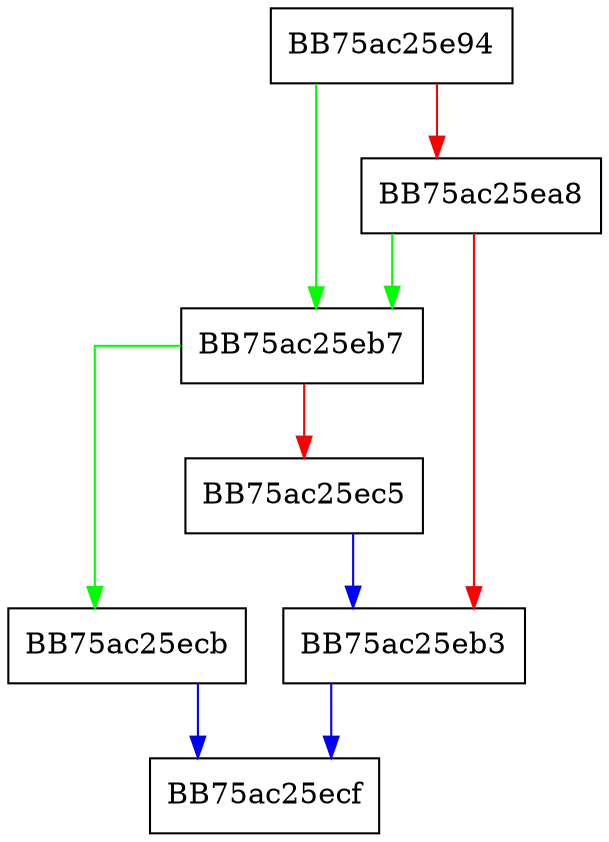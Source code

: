 digraph ZSTD_cwksp_reserve_table {
  node [shape="box"];
  graph [splines=ortho];
  BB75ac25e94 -> BB75ac25eb7 [color="green"];
  BB75ac25e94 -> BB75ac25ea8 [color="red"];
  BB75ac25ea8 -> BB75ac25eb7 [color="green"];
  BB75ac25ea8 -> BB75ac25eb3 [color="red"];
  BB75ac25eb3 -> BB75ac25ecf [color="blue"];
  BB75ac25eb7 -> BB75ac25ecb [color="green"];
  BB75ac25eb7 -> BB75ac25ec5 [color="red"];
  BB75ac25ec5 -> BB75ac25eb3 [color="blue"];
  BB75ac25ecb -> BB75ac25ecf [color="blue"];
}